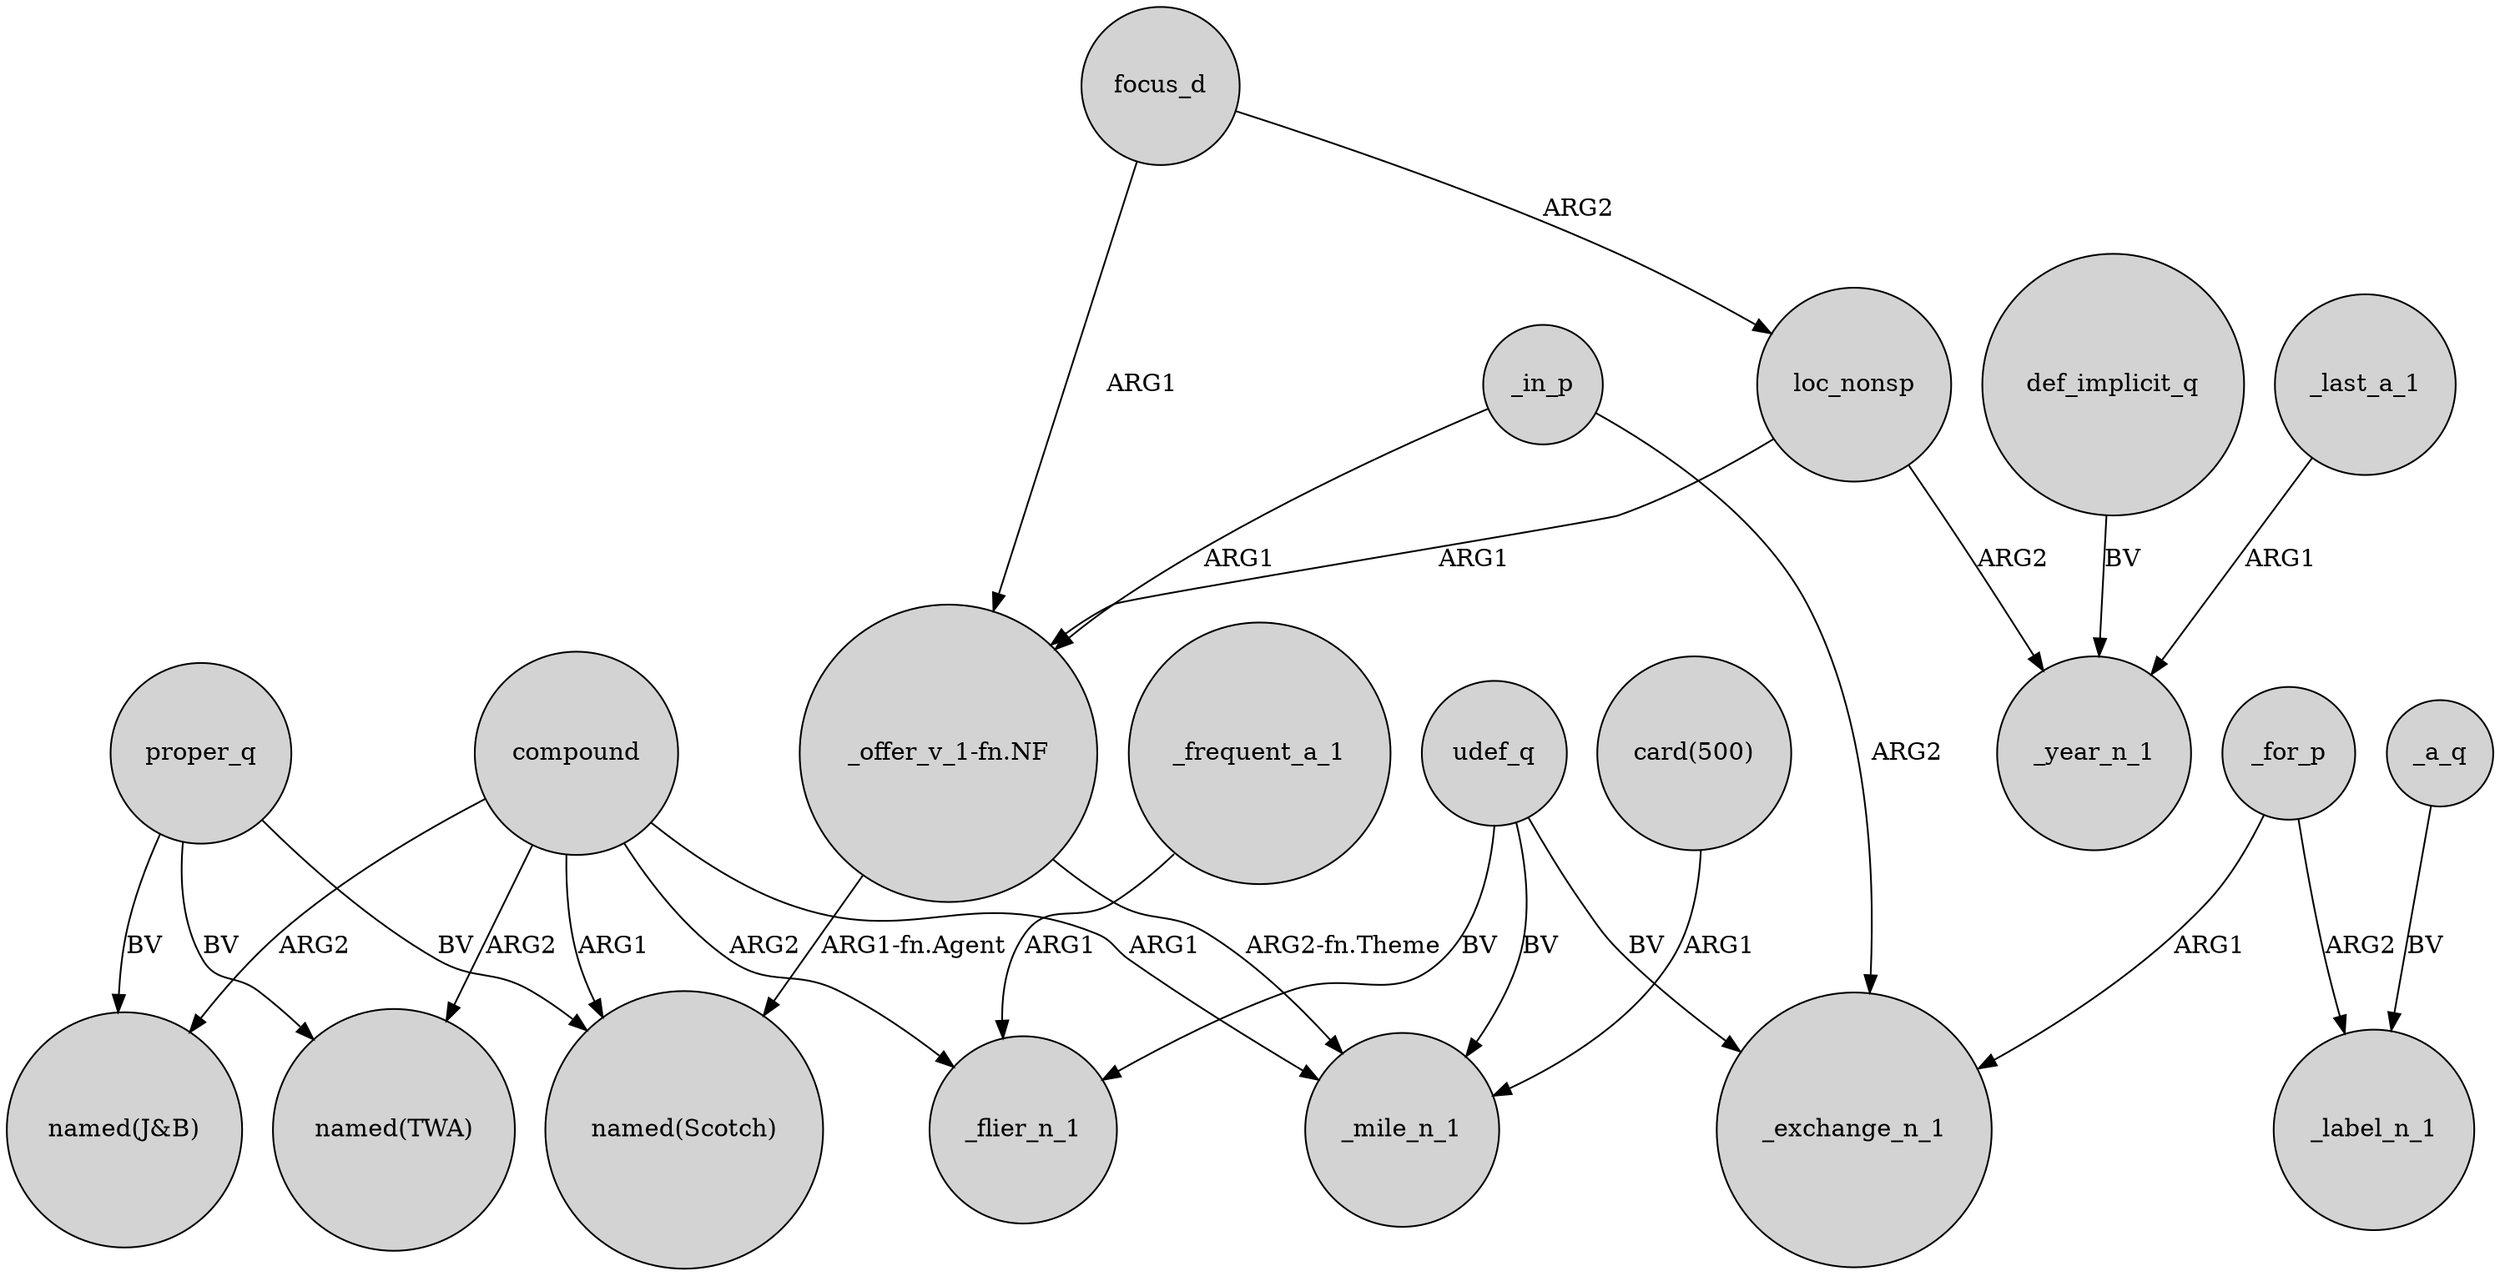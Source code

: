 digraph {
	node [shape=circle style=filled]
	udef_q -> _mile_n_1 [label=BV]
	focus_d -> loc_nonsp [label=ARG2]
	_in_p -> "_offer_v_1-fn.NF" [label=ARG1]
	"_offer_v_1-fn.NF" -> "named(Scotch)" [label="ARG1-fn.Agent"]
	def_implicit_q -> _year_n_1 [label=BV]
	_for_p -> _label_n_1 [label=ARG2]
	"card(500)" -> _mile_n_1 [label=ARG1]
	compound -> _mile_n_1 [label=ARG1]
	loc_nonsp -> "_offer_v_1-fn.NF" [label=ARG1]
	_for_p -> _exchange_n_1 [label=ARG1]
	compound -> _flier_n_1 [label=ARG2]
	compound -> "named(Scotch)" [label=ARG1]
	compound -> "named(J&B)" [label=ARG2]
	"_offer_v_1-fn.NF" -> _mile_n_1 [label="ARG2-fn.Theme"]
	_frequent_a_1 -> _flier_n_1 [label=ARG1]
	focus_d -> "_offer_v_1-fn.NF" [label=ARG1]
	loc_nonsp -> _year_n_1 [label=ARG2]
	udef_q -> _flier_n_1 [label=BV]
	_last_a_1 -> _year_n_1 [label=ARG1]
	proper_q -> "named(Scotch)" [label=BV]
	proper_q -> "named(TWA)" [label=BV]
	_a_q -> _label_n_1 [label=BV]
	_in_p -> _exchange_n_1 [label=ARG2]
	udef_q -> _exchange_n_1 [label=BV]
	proper_q -> "named(J&B)" [label=BV]
	compound -> "named(TWA)" [label=ARG2]
}
